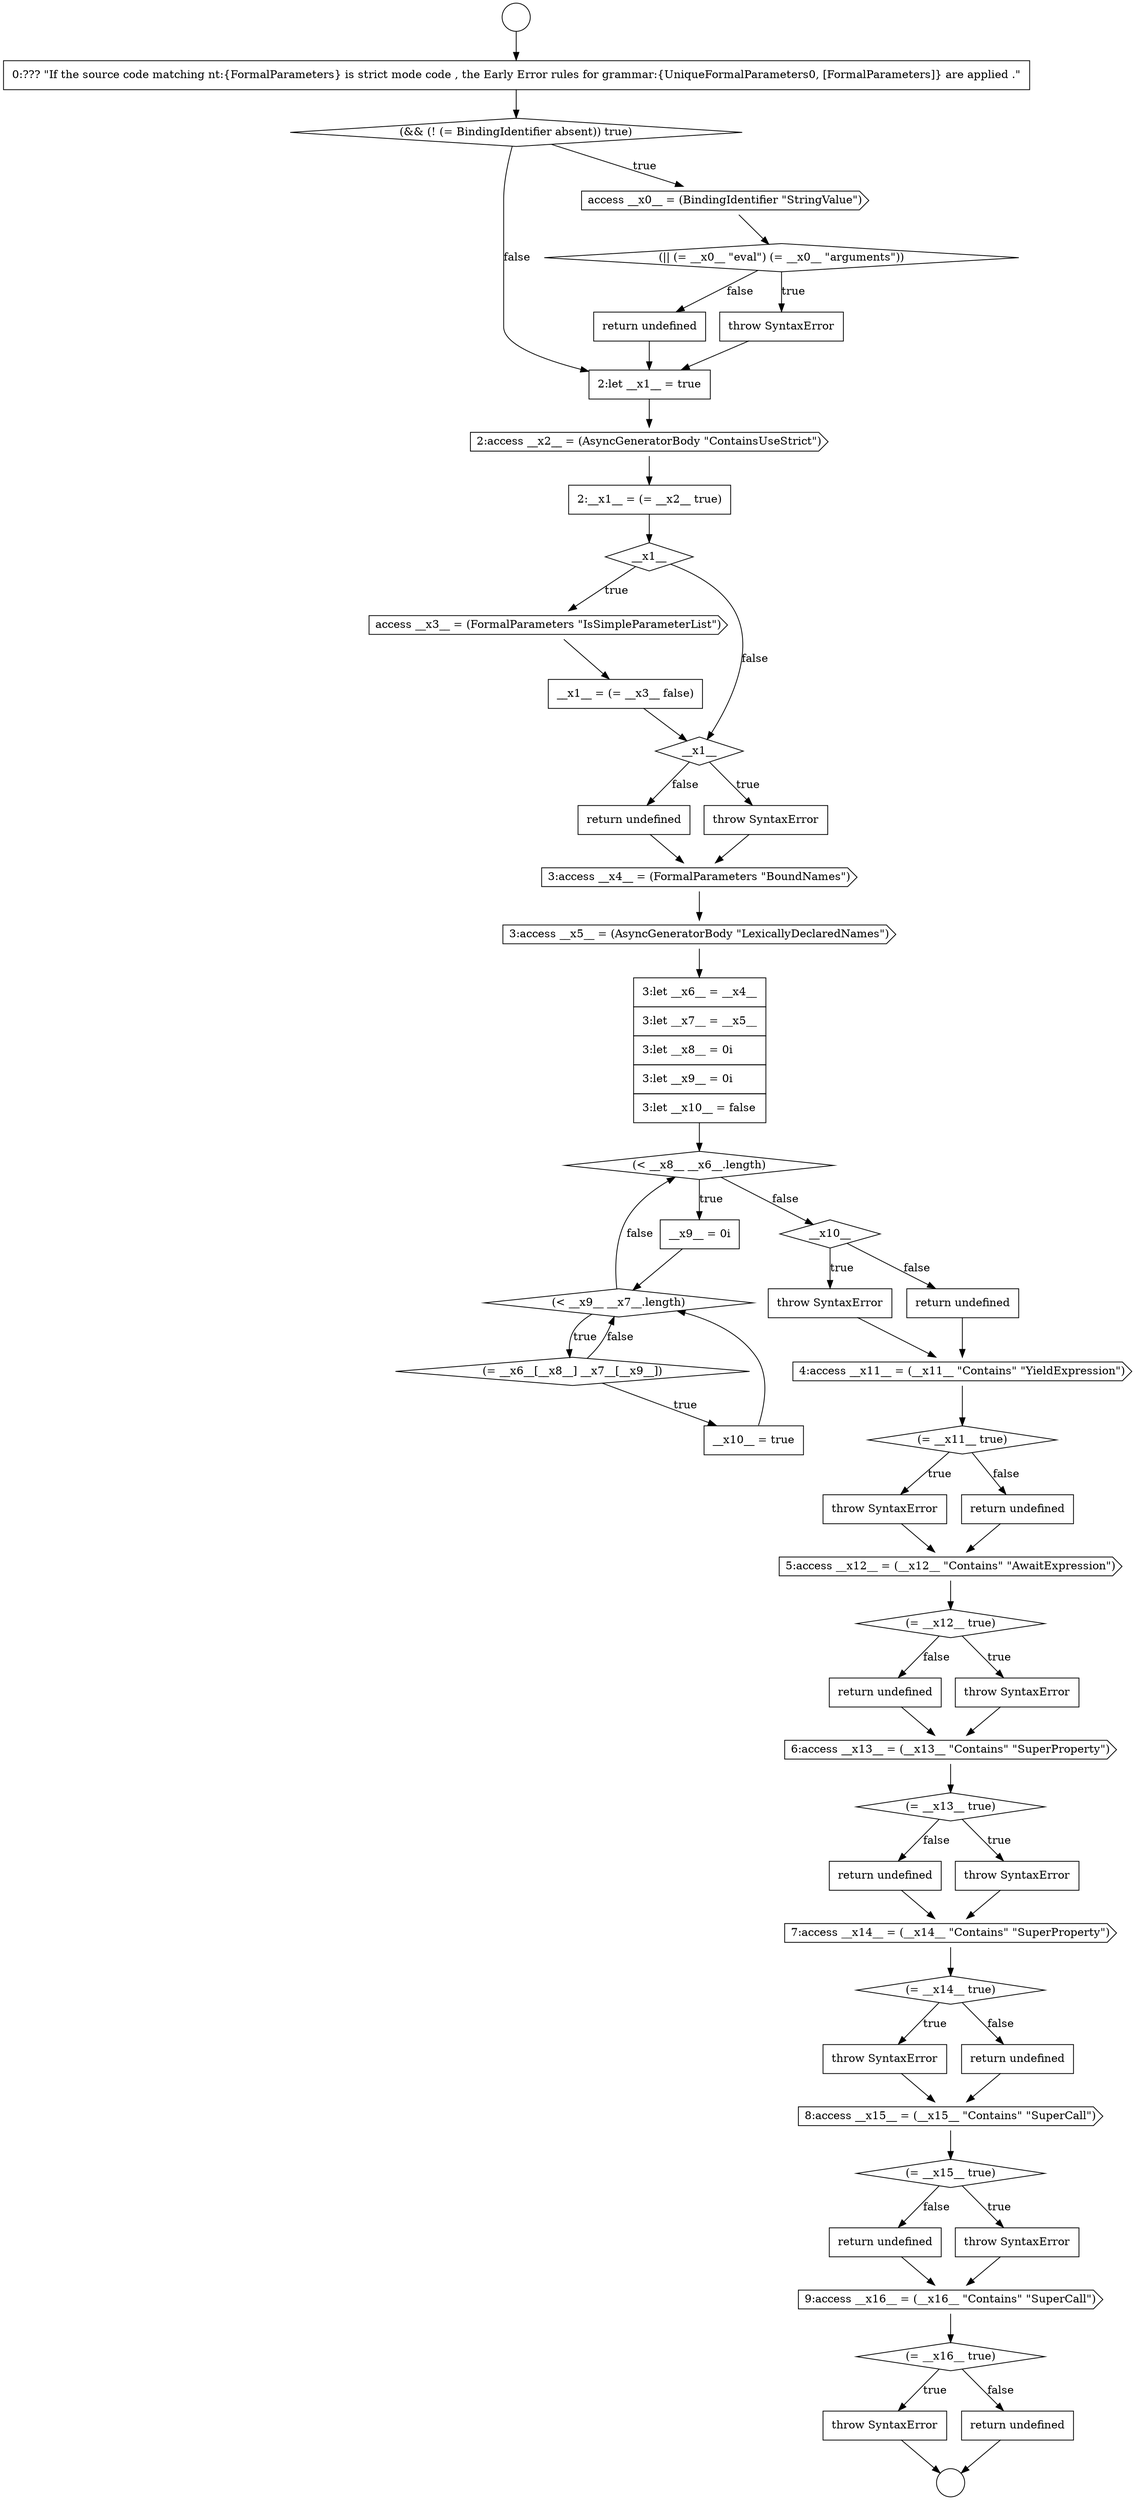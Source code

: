 digraph {
  node20658 [shape=circle label=" " color="black" fillcolor="white" style=filled]
  node20694 [shape=diamond, label=<<font color="black">(= __x13__ true)</font>> color="black" fillcolor="white" style=filled]
  node20673 [shape=none, margin=0, label=<<font color="black">
    <table border="0" cellborder="1" cellspacing="0" cellpadding="10">
      <tr><td align="left">return undefined</td></tr>
    </table>
  </font>> color="black" fillcolor="white" style=filled]
  node20705 [shape=cds, label=<<font color="black">9:access __x16__ = (__x16__ &quot;Contains&quot; &quot;SuperCall&quot;)</font>> color="black" fillcolor="white" style=filled]
  node20696 [shape=none, margin=0, label=<<font color="black">
    <table border="0" cellborder="1" cellspacing="0" cellpadding="10">
      <tr><td align="left">return undefined</td></tr>
    </table>
  </font>> color="black" fillcolor="white" style=filled]
  node20692 [shape=none, margin=0, label=<<font color="black">
    <table border="0" cellborder="1" cellspacing="0" cellpadding="10">
      <tr><td align="left">return undefined</td></tr>
    </table>
  </font>> color="black" fillcolor="white" style=filled]
  node20702 [shape=diamond, label=<<font color="black">(= __x15__ true)</font>> color="black" fillcolor="white" style=filled]
  node20699 [shape=none, margin=0, label=<<font color="black">
    <table border="0" cellborder="1" cellspacing="0" cellpadding="10">
      <tr><td align="left">throw SyntaxError</td></tr>
    </table>
  </font>> color="black" fillcolor="white" style=filled]
  node20667 [shape=none, margin=0, label=<<font color="black">
    <table border="0" cellborder="1" cellspacing="0" cellpadding="10">
      <tr><td align="left">2:__x1__ = (= __x2__ true)</td></tr>
    </table>
  </font>> color="black" fillcolor="white" style=filled]
  node20690 [shape=diamond, label=<<font color="black">(= __x12__ true)</font>> color="black" fillcolor="white" style=filled]
  node20668 [shape=diamond, label=<<font color="black">__x1__</font>> color="black" fillcolor="white" style=filled]
  node20683 [shape=none, margin=0, label=<<font color="black">
    <table border="0" cellborder="1" cellspacing="0" cellpadding="10">
      <tr><td align="left">throw SyntaxError</td></tr>
    </table>
  </font>> color="black" fillcolor="white" style=filled]
  node20662 [shape=diamond, label=<<font color="black">(|| (= __x0__ &quot;eval&quot;) (= __x0__ &quot;arguments&quot;))</font>> color="black" fillcolor="white" style=filled]
  node20679 [shape=diamond, label=<<font color="black">(&lt; __x9__ __x7__.length)</font>> color="black" fillcolor="white" style=filled]
  node20704 [shape=none, margin=0, label=<<font color="black">
    <table border="0" cellborder="1" cellspacing="0" cellpadding="10">
      <tr><td align="left">return undefined</td></tr>
    </table>
  </font>> color="black" fillcolor="white" style=filled]
  node20665 [shape=none, margin=0, label=<<font color="black">
    <table border="0" cellborder="1" cellspacing="0" cellpadding="10">
      <tr><td align="left">2:let __x1__ = true</td></tr>
    </table>
  </font>> color="black" fillcolor="white" style=filled]
  node20707 [shape=none, margin=0, label=<<font color="black">
    <table border="0" cellborder="1" cellspacing="0" cellpadding="10">
      <tr><td align="left">throw SyntaxError</td></tr>
    </table>
  </font>> color="black" fillcolor="white" style=filled]
  node20697 [shape=cds, label=<<font color="black">7:access __x14__ = (__x14__ &quot;Contains&quot; &quot;SuperProperty&quot;)</font>> color="black" fillcolor="white" style=filled]
  node20675 [shape=cds, label=<<font color="black">3:access __x5__ = (AsyncGeneratorBody &quot;LexicallyDeclaredNames&quot;)</font>> color="black" fillcolor="white" style=filled]
  node20672 [shape=none, margin=0, label=<<font color="black">
    <table border="0" cellborder="1" cellspacing="0" cellpadding="10">
      <tr><td align="left">throw SyntaxError</td></tr>
    </table>
  </font>> color="black" fillcolor="white" style=filled]
  node20687 [shape=none, margin=0, label=<<font color="black">
    <table border="0" cellborder="1" cellspacing="0" cellpadding="10">
      <tr><td align="left">throw SyntaxError</td></tr>
    </table>
  </font>> color="black" fillcolor="white" style=filled]
  node20684 [shape=none, margin=0, label=<<font color="black">
    <table border="0" cellborder="1" cellspacing="0" cellpadding="10">
      <tr><td align="left">return undefined</td></tr>
    </table>
  </font>> color="black" fillcolor="white" style=filled]
  node20674 [shape=cds, label=<<font color="black">3:access __x4__ = (FormalParameters &quot;BoundNames&quot;)</font>> color="black" fillcolor="white" style=filled]
  node20706 [shape=diamond, label=<<font color="black">(= __x16__ true)</font>> color="black" fillcolor="white" style=filled]
  node20689 [shape=cds, label=<<font color="black">5:access __x12__ = (__x12__ &quot;Contains&quot; &quot;AwaitExpression&quot;)</font>> color="black" fillcolor="white" style=filled]
  node20661 [shape=cds, label=<<font color="black">access __x0__ = (BindingIdentifier &quot;StringValue&quot;)</font>> color="black" fillcolor="white" style=filled]
  node20678 [shape=none, margin=0, label=<<font color="black">
    <table border="0" cellborder="1" cellspacing="0" cellpadding="10">
      <tr><td align="left">__x9__ = 0i</td></tr>
    </table>
  </font>> color="black" fillcolor="white" style=filled]
  node20693 [shape=cds, label=<<font color="black">6:access __x13__ = (__x13__ &quot;Contains&quot; &quot;SuperProperty&quot;)</font>> color="black" fillcolor="white" style=filled]
  node20666 [shape=cds, label=<<font color="black">2:access __x2__ = (AsyncGeneratorBody &quot;ContainsUseStrict&quot;)</font>> color="black" fillcolor="white" style=filled]
  node20681 [shape=none, margin=0, label=<<font color="black">
    <table border="0" cellborder="1" cellspacing="0" cellpadding="10">
      <tr><td align="left">__x10__ = true</td></tr>
    </table>
  </font>> color="black" fillcolor="white" style=filled]
  node20698 [shape=diamond, label=<<font color="black">(= __x14__ true)</font>> color="black" fillcolor="white" style=filled]
  node20669 [shape=cds, label=<<font color="black">access __x3__ = (FormalParameters &quot;IsSimpleParameterList&quot;)</font>> color="black" fillcolor="white" style=filled]
  node20688 [shape=none, margin=0, label=<<font color="black">
    <table border="0" cellborder="1" cellspacing="0" cellpadding="10">
      <tr><td align="left">return undefined</td></tr>
    </table>
  </font>> color="black" fillcolor="white" style=filled]
  node20701 [shape=cds, label=<<font color="black">8:access __x15__ = (__x15__ &quot;Contains&quot; &quot;SuperCall&quot;)</font>> color="black" fillcolor="white" style=filled]
  node20657 [shape=circle label=" " color="black" fillcolor="white" style=filled]
  node20664 [shape=none, margin=0, label=<<font color="black">
    <table border="0" cellborder="1" cellspacing="0" cellpadding="10">
      <tr><td align="left">return undefined</td></tr>
    </table>
  </font>> color="black" fillcolor="white" style=filled]
  node20677 [shape=diamond, label=<<font color="black">(&lt; __x8__ __x6__.length)</font>> color="black" fillcolor="white" style=filled]
  node20682 [shape=diamond, label=<<font color="black">__x10__</font>> color="black" fillcolor="white" style=filled]
  node20660 [shape=diamond, label=<<font color="black">(&amp;&amp; (! (= BindingIdentifier absent)) true)</font>> color="black" fillcolor="white" style=filled]
  node20670 [shape=none, margin=0, label=<<font color="black">
    <table border="0" cellborder="1" cellspacing="0" cellpadding="10">
      <tr><td align="left">__x1__ = (= __x3__ false)</td></tr>
    </table>
  </font>> color="black" fillcolor="white" style=filled]
  node20685 [shape=cds, label=<<font color="black">4:access __x11__ = (__x11__ &quot;Contains&quot; &quot;YieldExpression&quot;)</font>> color="black" fillcolor="white" style=filled]
  node20680 [shape=diamond, label=<<font color="black">(= __x6__[__x8__] __x7__[__x9__])</font>> color="black" fillcolor="white" style=filled]
  node20708 [shape=none, margin=0, label=<<font color="black">
    <table border="0" cellborder="1" cellspacing="0" cellpadding="10">
      <tr><td align="left">return undefined</td></tr>
    </table>
  </font>> color="black" fillcolor="white" style=filled]
  node20695 [shape=none, margin=0, label=<<font color="black">
    <table border="0" cellborder="1" cellspacing="0" cellpadding="10">
      <tr><td align="left">throw SyntaxError</td></tr>
    </table>
  </font>> color="black" fillcolor="white" style=filled]
  node20663 [shape=none, margin=0, label=<<font color="black">
    <table border="0" cellborder="1" cellspacing="0" cellpadding="10">
      <tr><td align="left">throw SyntaxError</td></tr>
    </table>
  </font>> color="black" fillcolor="white" style=filled]
  node20676 [shape=none, margin=0, label=<<font color="black">
    <table border="0" cellborder="1" cellspacing="0" cellpadding="10">
      <tr><td align="left">3:let __x6__ = __x4__</td></tr>
      <tr><td align="left">3:let __x7__ = __x5__</td></tr>
      <tr><td align="left">3:let __x8__ = 0i</td></tr>
      <tr><td align="left">3:let __x9__ = 0i</td></tr>
      <tr><td align="left">3:let __x10__ = false</td></tr>
    </table>
  </font>> color="black" fillcolor="white" style=filled]
  node20691 [shape=none, margin=0, label=<<font color="black">
    <table border="0" cellborder="1" cellspacing="0" cellpadding="10">
      <tr><td align="left">throw SyntaxError</td></tr>
    </table>
  </font>> color="black" fillcolor="white" style=filled]
  node20659 [shape=none, margin=0, label=<<font color="black">
    <table border="0" cellborder="1" cellspacing="0" cellpadding="10">
      <tr><td align="left">0:??? &quot;If the source code matching nt:{FormalParameters} is strict mode code , the Early Error rules for grammar:{UniqueFormalParameters0, [FormalParameters]} are applied .&quot;</td></tr>
    </table>
  </font>> color="black" fillcolor="white" style=filled]
  node20671 [shape=diamond, label=<<font color="black">__x1__</font>> color="black" fillcolor="white" style=filled]
  node20703 [shape=none, margin=0, label=<<font color="black">
    <table border="0" cellborder="1" cellspacing="0" cellpadding="10">
      <tr><td align="left">throw SyntaxError</td></tr>
    </table>
  </font>> color="black" fillcolor="white" style=filled]
  node20686 [shape=diamond, label=<<font color="black">(= __x11__ true)</font>> color="black" fillcolor="white" style=filled]
  node20700 [shape=none, margin=0, label=<<font color="black">
    <table border="0" cellborder="1" cellspacing="0" cellpadding="10">
      <tr><td align="left">return undefined</td></tr>
    </table>
  </font>> color="black" fillcolor="white" style=filled]
  node20678 -> node20679 [ color="black"]
  node20699 -> node20701 [ color="black"]
  node20698 -> node20699 [label=<<font color="black">true</font>> color="black"]
  node20698 -> node20700 [label=<<font color="black">false</font>> color="black"]
  node20707 -> node20658 [ color="black"]
  node20691 -> node20693 [ color="black"]
  node20669 -> node20670 [ color="black"]
  node20685 -> node20686 [ color="black"]
  node20697 -> node20698 [ color="black"]
  node20694 -> node20695 [label=<<font color="black">true</font>> color="black"]
  node20694 -> node20696 [label=<<font color="black">false</font>> color="black"]
  node20665 -> node20666 [ color="black"]
  node20680 -> node20681 [label=<<font color="black">true</font>> color="black"]
  node20680 -> node20679 [label=<<font color="black">false</font>> color="black"]
  node20695 -> node20697 [ color="black"]
  node20677 -> node20678 [label=<<font color="black">true</font>> color="black"]
  node20677 -> node20682 [label=<<font color="black">false</font>> color="black"]
  node20703 -> node20705 [ color="black"]
  node20690 -> node20691 [label=<<font color="black">true</font>> color="black"]
  node20690 -> node20692 [label=<<font color="black">false</font>> color="black"]
  node20659 -> node20660 [ color="black"]
  node20664 -> node20665 [ color="black"]
  node20687 -> node20689 [ color="black"]
  node20679 -> node20680 [label=<<font color="black">true</font>> color="black"]
  node20679 -> node20677 [label=<<font color="black">false</font>> color="black"]
  node20674 -> node20675 [ color="black"]
  node20672 -> node20674 [ color="black"]
  node20660 -> node20661 [label=<<font color="black">true</font>> color="black"]
  node20660 -> node20665 [label=<<font color="black">false</font>> color="black"]
  node20684 -> node20685 [ color="black"]
  node20675 -> node20676 [ color="black"]
  node20701 -> node20702 [ color="black"]
  node20671 -> node20672 [label=<<font color="black">true</font>> color="black"]
  node20671 -> node20673 [label=<<font color="black">false</font>> color="black"]
  node20676 -> node20677 [ color="black"]
  node20708 -> node20658 [ color="black"]
  node20657 -> node20659 [ color="black"]
  node20706 -> node20707 [label=<<font color="black">true</font>> color="black"]
  node20706 -> node20708 [label=<<font color="black">false</font>> color="black"]
  node20668 -> node20669 [label=<<font color="black">true</font>> color="black"]
  node20668 -> node20671 [label=<<font color="black">false</font>> color="black"]
  node20704 -> node20705 [ color="black"]
  node20667 -> node20668 [ color="black"]
  node20686 -> node20687 [label=<<font color="black">true</font>> color="black"]
  node20686 -> node20688 [label=<<font color="black">false</font>> color="black"]
  node20692 -> node20693 [ color="black"]
  node20670 -> node20671 [ color="black"]
  node20666 -> node20667 [ color="black"]
  node20683 -> node20685 [ color="black"]
  node20673 -> node20674 [ color="black"]
  node20705 -> node20706 [ color="black"]
  node20663 -> node20665 [ color="black"]
  node20700 -> node20701 [ color="black"]
  node20689 -> node20690 [ color="black"]
  node20681 -> node20679 [ color="black"]
  node20702 -> node20703 [label=<<font color="black">true</font>> color="black"]
  node20702 -> node20704 [label=<<font color="black">false</font>> color="black"]
  node20661 -> node20662 [ color="black"]
  node20662 -> node20663 [label=<<font color="black">true</font>> color="black"]
  node20662 -> node20664 [label=<<font color="black">false</font>> color="black"]
  node20682 -> node20683 [label=<<font color="black">true</font>> color="black"]
  node20682 -> node20684 [label=<<font color="black">false</font>> color="black"]
  node20696 -> node20697 [ color="black"]
  node20688 -> node20689 [ color="black"]
  node20693 -> node20694 [ color="black"]
}
